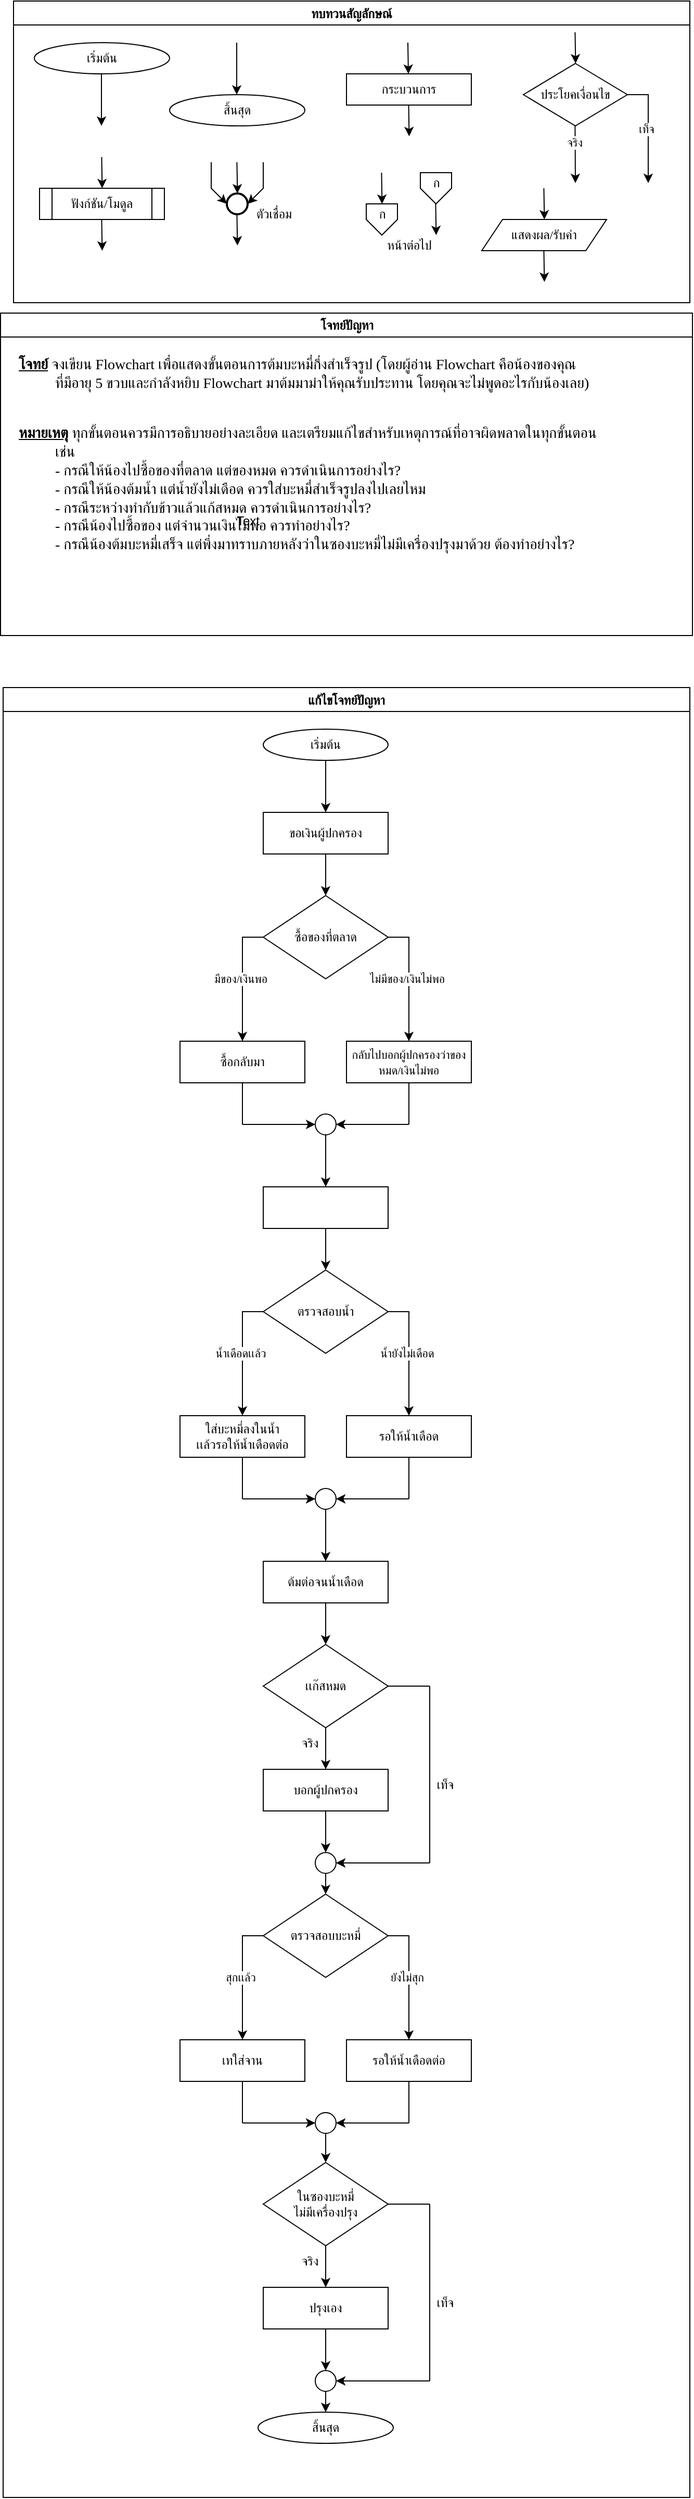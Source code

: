 <mxfile>
    <diagram id="C5RBs43oDa-KdzZeNtuy" name="Page-1">
        <mxGraphModel dx="2066" dy="853" grid="1" gridSize="10" guides="1" tooltips="1" connect="1" arrows="1" fold="1" page="1" pageScale="1" pageWidth="827" pageHeight="1169" math="0" shadow="0">
            <root>
                <mxCell id="WIyWlLk6GJQsqaUBKTNV-0"/>
                <mxCell id="WIyWlLk6GJQsqaUBKTNV-1" parent="WIyWlLk6GJQsqaUBKTNV-0"/>
                <mxCell id="M7CGMbNuYNeq0SnUNNgH-6" value="ทบทวนสัญลักษณ์" style="swimlane;fontFamily=Sarabun;fontSource=https%3A%2F%2Ffonts.googleapis.com%2Fcss%3Ffamily%3DSarabun;" parent="WIyWlLk6GJQsqaUBKTNV-1" vertex="1">
                    <mxGeometry x="-720" y="20" width="650" height="290" as="geometry"/>
                </mxCell>
                <mxCell id="M7CGMbNuYNeq0SnUNNgH-2" value="&lt;font data-font-src=&quot;https://fonts.googleapis.com/css?family=Sarabun&quot; face=&quot;Sarabun&quot;&gt;เริ่มต้น&lt;/font&gt;" style="ellipse;whiteSpace=wrap;html=1;" parent="M7CGMbNuYNeq0SnUNNgH-6" vertex="1">
                    <mxGeometry x="20" y="40" width="130" height="30" as="geometry"/>
                </mxCell>
                <mxCell id="M7CGMbNuYNeq0SnUNNgH-5" value="" style="endArrow=classic;html=1;rounded=0;" parent="M7CGMbNuYNeq0SnUNNgH-6" edge="1">
                    <mxGeometry width="50" height="50" relative="1" as="geometry">
                        <mxPoint x="84.5" y="70" as="sourcePoint"/>
                        <mxPoint x="84.5" y="120" as="targetPoint"/>
                    </mxGeometry>
                </mxCell>
                <mxCell id="M7CGMbNuYNeq0SnUNNgH-3" value="&lt;font face=&quot;Sarabun&quot;&gt;สิ้นสุด&lt;/font&gt;" style="ellipse;whiteSpace=wrap;html=1;" parent="M7CGMbNuYNeq0SnUNNgH-6" vertex="1">
                    <mxGeometry x="150" y="90" width="130" height="30" as="geometry"/>
                </mxCell>
                <mxCell id="M7CGMbNuYNeq0SnUNNgH-4" value="" style="endArrow=classic;html=1;rounded=0;" parent="M7CGMbNuYNeq0SnUNNgH-6" edge="1">
                    <mxGeometry width="50" height="50" relative="1" as="geometry">
                        <mxPoint x="214.5" y="40" as="sourcePoint"/>
                        <mxPoint x="214.5" y="90" as="targetPoint"/>
                    </mxGeometry>
                </mxCell>
                <mxCell id="mvioNwK95yMqdUQ73LqQ-0" value="กระบวนการ" style="rounded=0;whiteSpace=wrap;html=1;fontFamily=Sarabun;fontSource=https%3A%2F%2Ffonts.googleapis.com%2Fcss%3Ffamily%3DSarabun;" parent="M7CGMbNuYNeq0SnUNNgH-6" vertex="1">
                    <mxGeometry x="320" y="70" width="120" height="30" as="geometry"/>
                </mxCell>
                <mxCell id="mvioNwK95yMqdUQ73LqQ-1" value="" style="endArrow=classic;html=1;rounded=0;" parent="M7CGMbNuYNeq0SnUNNgH-6" edge="1">
                    <mxGeometry width="50" height="50" relative="1" as="geometry">
                        <mxPoint x="379" y="40" as="sourcePoint"/>
                        <mxPoint x="379.5" y="70" as="targetPoint"/>
                    </mxGeometry>
                </mxCell>
                <mxCell id="mvioNwK95yMqdUQ73LqQ-2" value="" style="endArrow=classic;html=1;rounded=0;" parent="M7CGMbNuYNeq0SnUNNgH-6" edge="1">
                    <mxGeometry width="50" height="50" relative="1" as="geometry">
                        <mxPoint x="379.75" y="100" as="sourcePoint"/>
                        <mxPoint x="380.25" y="130" as="targetPoint"/>
                    </mxGeometry>
                </mxCell>
                <mxCell id="mvioNwK95yMqdUQ73LqQ-3" value="ประโยคเงื่อนไข" style="rhombus;whiteSpace=wrap;html=1;fontFamily=Sarabun;fontSource=https%3A%2F%2Ffonts.googleapis.com%2Fcss%3Ffamily%3DSarabun;" parent="M7CGMbNuYNeq0SnUNNgH-6" vertex="1">
                    <mxGeometry x="490" y="60" width="100" height="60" as="geometry"/>
                </mxCell>
                <mxCell id="mvioNwK95yMqdUQ73LqQ-4" value="" style="endArrow=classic;html=1;rounded=0;" parent="M7CGMbNuYNeq0SnUNNgH-6" edge="1">
                    <mxGeometry width="50" height="50" relative="1" as="geometry">
                        <mxPoint x="539.71" y="30" as="sourcePoint"/>
                        <mxPoint x="540.21" y="60" as="targetPoint"/>
                    </mxGeometry>
                </mxCell>
                <mxCell id="mvioNwK95yMqdUQ73LqQ-5" value="" style="endArrow=classic;html=1;rounded=0;" parent="M7CGMbNuYNeq0SnUNNgH-6" edge="1">
                    <mxGeometry width="50" height="50" relative="1" as="geometry">
                        <mxPoint x="539.71" y="120" as="sourcePoint"/>
                        <mxPoint x="540" y="175" as="targetPoint"/>
                    </mxGeometry>
                </mxCell>
                <mxCell id="mvioNwK95yMqdUQ73LqQ-7" value="จริง" style="edgeLabel;html=1;align=center;verticalAlign=middle;resizable=0;points=[];fontFamily=Sarabun;fontSource=https%3A%2F%2Ffonts.googleapis.com%2Fcss%3Ffamily%3DSarabun;" parent="mvioNwK95yMqdUQ73LqQ-5" vertex="1" connectable="0">
                    <mxGeometry x="-0.414" y="-1" relative="1" as="geometry">
                        <mxPoint as="offset"/>
                    </mxGeometry>
                </mxCell>
                <mxCell id="mvioNwK95yMqdUQ73LqQ-6" value="" style="endArrow=classic;html=1;rounded=0;exitX=1;exitY=0.5;exitDx=0;exitDy=0;" parent="M7CGMbNuYNeq0SnUNNgH-6" source="mvioNwK95yMqdUQ73LqQ-3" edge="1">
                    <mxGeometry width="50" height="50" relative="1" as="geometry">
                        <mxPoint x="620" y="95" as="sourcePoint"/>
                        <mxPoint x="610" y="175" as="targetPoint"/>
                        <Array as="points">
                            <mxPoint x="610" y="90"/>
                        </Array>
                    </mxGeometry>
                </mxCell>
                <mxCell id="mvioNwK95yMqdUQ73LqQ-8" value="&lt;font data-font-src=&quot;https://fonts.googleapis.com/css?family=Sarabun&quot; face=&quot;Sarabun&quot;&gt;เท็จ&lt;/font&gt;" style="edgeLabel;html=1;align=center;verticalAlign=middle;resizable=0;points=[];" parent="mvioNwK95yMqdUQ73LqQ-6" vertex="1" connectable="0">
                    <mxGeometry x="-0.002" y="-2" relative="1" as="geometry">
                        <mxPoint as="offset"/>
                    </mxGeometry>
                </mxCell>
                <mxCell id="mvioNwK95yMqdUQ73LqQ-9" value="&lt;font data-font-src=&quot;https://fonts.googleapis.com/css?family=Sarabun&quot; face=&quot;Sarabun&quot;&gt;ฟังก์ชัน/โมดูล&lt;/font&gt;" style="shape=process;whiteSpace=wrap;html=1;backgroundOutline=1;" parent="M7CGMbNuYNeq0SnUNNgH-6" vertex="1">
                    <mxGeometry x="25" y="180" width="120" height="30" as="geometry"/>
                </mxCell>
                <mxCell id="mvioNwK95yMqdUQ73LqQ-11" value="" style="endArrow=classic;html=1;rounded=0;" parent="M7CGMbNuYNeq0SnUNNgH-6" edge="1">
                    <mxGeometry width="50" height="50" relative="1" as="geometry">
                        <mxPoint x="84.71" y="150" as="sourcePoint"/>
                        <mxPoint x="85.21" y="180" as="targetPoint"/>
                    </mxGeometry>
                </mxCell>
                <mxCell id="mvioNwK95yMqdUQ73LqQ-12" value="" style="endArrow=classic;html=1;rounded=0;" parent="M7CGMbNuYNeq0SnUNNgH-6" edge="1">
                    <mxGeometry width="50" height="50" relative="1" as="geometry">
                        <mxPoint x="84.71" y="210" as="sourcePoint"/>
                        <mxPoint x="85.21" y="240" as="targetPoint"/>
                    </mxGeometry>
                </mxCell>
                <mxCell id="mvioNwK95yMqdUQ73LqQ-13" value="" style="strokeWidth=2;html=1;shape=mxgraph.flowchart.start_2;whiteSpace=wrap;" parent="M7CGMbNuYNeq0SnUNNgH-6" vertex="1">
                    <mxGeometry x="205" y="185" width="20" height="20" as="geometry"/>
                </mxCell>
                <mxCell id="mvioNwK95yMqdUQ73LqQ-16" value="" style="endArrow=classic;html=1;rounded=0;" parent="M7CGMbNuYNeq0SnUNNgH-6" edge="1">
                    <mxGeometry width="50" height="50" relative="1" as="geometry">
                        <mxPoint x="214.71" y="155" as="sourcePoint"/>
                        <mxPoint x="215.21" y="185" as="targetPoint"/>
                    </mxGeometry>
                </mxCell>
                <mxCell id="mvioNwK95yMqdUQ73LqQ-17" value="" style="endArrow=classic;html=1;rounded=0;entryX=0;entryY=0.5;entryDx=0;entryDy=0;entryPerimeter=0;" parent="M7CGMbNuYNeq0SnUNNgH-6" target="mvioNwK95yMqdUQ73LqQ-13" edge="1">
                    <mxGeometry width="50" height="50" relative="1" as="geometry">
                        <mxPoint x="190.0" y="155" as="sourcePoint"/>
                        <mxPoint x="190.5" y="185" as="targetPoint"/>
                        <Array as="points">
                            <mxPoint x="190" y="180"/>
                        </Array>
                    </mxGeometry>
                </mxCell>
                <mxCell id="mvioNwK95yMqdUQ73LqQ-18" value="" style="endArrow=classic;html=1;rounded=0;entryX=1;entryY=0.5;entryDx=0;entryDy=0;entryPerimeter=0;" parent="M7CGMbNuYNeq0SnUNNgH-6" target="mvioNwK95yMqdUQ73LqQ-13" edge="1">
                    <mxGeometry width="50" height="50" relative="1" as="geometry">
                        <mxPoint x="240.0" y="155" as="sourcePoint"/>
                        <mxPoint x="240.5" y="185" as="targetPoint"/>
                        <Array as="points">
                            <mxPoint x="240" y="180"/>
                        </Array>
                    </mxGeometry>
                </mxCell>
                <mxCell id="mvioNwK95yMqdUQ73LqQ-19" value="" style="endArrow=classic;html=1;rounded=0;" parent="M7CGMbNuYNeq0SnUNNgH-6" edge="1">
                    <mxGeometry width="50" height="50" relative="1" as="geometry">
                        <mxPoint x="214.71" y="205" as="sourcePoint"/>
                        <mxPoint x="215.21" y="235" as="targetPoint"/>
                    </mxGeometry>
                </mxCell>
                <mxCell id="mvioNwK95yMqdUQ73LqQ-20" value="&lt;font data-font-src=&quot;https://fonts.googleapis.com/css?family=Sarabun&quot; face=&quot;Sarabun&quot;&gt;ตัวเชื่อม&lt;/font&gt;" style="text;html=1;align=center;verticalAlign=middle;resizable=0;points=[];autosize=1;strokeColor=none;fillColor=none;" parent="M7CGMbNuYNeq0SnUNNgH-6" vertex="1">
                    <mxGeometry x="220" y="190" width="60" height="30" as="geometry"/>
                </mxCell>
                <mxCell id="mvioNwK95yMqdUQ73LqQ-25" value="" style="endArrow=classic;html=1;rounded=0;" parent="M7CGMbNuYNeq0SnUNNgH-6" edge="1">
                    <mxGeometry width="50" height="50" relative="1" as="geometry">
                        <mxPoint x="353.71" y="165" as="sourcePoint"/>
                        <mxPoint x="354.21" y="195" as="targetPoint"/>
                    </mxGeometry>
                </mxCell>
                <mxCell id="mvioNwK95yMqdUQ73LqQ-21" value="" style="verticalLabelPosition=bottom;verticalAlign=top;html=1;shape=offPageConnector;rounded=0;size=0.5;" parent="M7CGMbNuYNeq0SnUNNgH-6" vertex="1">
                    <mxGeometry x="339" y="195" width="30" height="30" as="geometry"/>
                </mxCell>
                <mxCell id="mvioNwK95yMqdUQ73LqQ-26" value="" style="endArrow=classic;html=1;rounded=0;" parent="M7CGMbNuYNeq0SnUNNgH-6" edge="1">
                    <mxGeometry width="50" height="50" relative="1" as="geometry">
                        <mxPoint x="405.71" y="195" as="sourcePoint"/>
                        <mxPoint x="406.21" y="225" as="targetPoint"/>
                    </mxGeometry>
                </mxCell>
                <mxCell id="mvioNwK95yMqdUQ73LqQ-27" value="" style="verticalLabelPosition=bottom;verticalAlign=top;html=1;shape=offPageConnector;rounded=0;size=0.5;" parent="M7CGMbNuYNeq0SnUNNgH-6" vertex="1">
                    <mxGeometry x="391" y="165" width="30" height="30" as="geometry"/>
                </mxCell>
                <mxCell id="mvioNwK95yMqdUQ73LqQ-28" value="หน้าต่อไป" style="text;html=1;align=center;verticalAlign=middle;resizable=0;points=[];autosize=1;strokeColor=none;fillColor=none;fontFamily=Sarabun;fontSource=https%3A%2F%2Ffonts.googleapis.com%2Fcss%3Ffamily%3DSarabun;" parent="M7CGMbNuYNeq0SnUNNgH-6" vertex="1">
                    <mxGeometry x="345" y="220" width="70" height="30" as="geometry"/>
                </mxCell>
                <mxCell id="mvioNwK95yMqdUQ73LqQ-29" value="ก" style="text;html=1;align=center;verticalAlign=middle;resizable=0;points=[];autosize=1;strokeColor=none;fillColor=none;fontFamily=Sarabun;fontSource=https%3A%2F%2Ffonts.googleapis.com%2Fcss%3Ffamily%3DSarabun;" parent="M7CGMbNuYNeq0SnUNNgH-6" vertex="1">
                    <mxGeometry x="339" y="190" width="30" height="30" as="geometry"/>
                </mxCell>
                <mxCell id="mvioNwK95yMqdUQ73LqQ-30" value="ก" style="text;html=1;align=center;verticalAlign=middle;resizable=0;points=[];autosize=1;strokeColor=none;fillColor=none;fontFamily=Sarabun;fontSource=https%3A%2F%2Ffonts.googleapis.com%2Fcss%3Ffamily%3DSarabun;" parent="M7CGMbNuYNeq0SnUNNgH-6" vertex="1">
                    <mxGeometry x="391" y="160" width="30" height="30" as="geometry"/>
                </mxCell>
                <mxCell id="mvioNwK95yMqdUQ73LqQ-32" value="แสดงผล/รับค่า" style="shape=parallelogram;perimeter=parallelogramPerimeter;whiteSpace=wrap;html=1;fixedSize=1;fontFamily=Sarabun;fontSource=https%3A%2F%2Ffonts.googleapis.com%2Fcss%3Ffamily%3DSarabun;" parent="M7CGMbNuYNeq0SnUNNgH-6" vertex="1">
                    <mxGeometry x="450" y="210" width="120" height="30" as="geometry"/>
                </mxCell>
                <mxCell id="mvioNwK95yMqdUQ73LqQ-33" value="" style="endArrow=classic;html=1;rounded=0;" parent="M7CGMbNuYNeq0SnUNNgH-6" edge="1">
                    <mxGeometry width="50" height="50" relative="1" as="geometry">
                        <mxPoint x="509.71" y="180" as="sourcePoint"/>
                        <mxPoint x="510.21" y="210" as="targetPoint"/>
                    </mxGeometry>
                </mxCell>
                <mxCell id="mvioNwK95yMqdUQ73LqQ-34" value="" style="endArrow=classic;html=1;rounded=0;" parent="M7CGMbNuYNeq0SnUNNgH-6" edge="1">
                    <mxGeometry width="50" height="50" relative="1" as="geometry">
                        <mxPoint x="509.71" y="240" as="sourcePoint"/>
                        <mxPoint x="510.21" y="270" as="targetPoint"/>
                    </mxGeometry>
                </mxCell>
                <mxCell id="mvioNwK95yMqdUQ73LqQ-36" value="แก้ไขโจทย์ปัญหา" style="swimlane;fontFamily=Sarabun;fontSource=https%3A%2F%2Ffonts.googleapis.com%2Fcss%3Ffamily%3DSarabun;" parent="WIyWlLk6GJQsqaUBKTNV-1" vertex="1">
                    <mxGeometry x="-730" y="680" width="660" height="1740" as="geometry"/>
                </mxCell>
                <mxCell id="4" value="" style="edgeStyle=none;html=1;" parent="mvioNwK95yMqdUQ73LqQ-36" source="mvioNwK95yMqdUQ73LqQ-35" target="0" edge="1">
                    <mxGeometry relative="1" as="geometry"/>
                </mxCell>
                <mxCell id="mvioNwK95yMqdUQ73LqQ-35" value="&lt;font data-font-src=&quot;https://fonts.googleapis.com/css?family=Sarabun&quot; face=&quot;Sarabun&quot;&gt;เริ่มต้น&lt;/font&gt;" style="ellipse;whiteSpace=wrap;html=1;" parent="mvioNwK95yMqdUQ73LqQ-36" vertex="1">
                    <mxGeometry x="250" y="40" width="120" height="30" as="geometry"/>
                </mxCell>
                <mxCell id="mvioNwK95yMqdUQ73LqQ-69" value="&lt;font face=&quot;Sarabun&quot;&gt;สิ้นสุด&lt;/font&gt;" style="ellipse;whiteSpace=wrap;html=1;" parent="mvioNwK95yMqdUQ73LqQ-36" vertex="1">
                    <mxGeometry x="245" y="1658" width="130" height="30" as="geometry"/>
                </mxCell>
                <mxCell id="0" value="ขอเงินผู้ปกครอง" style="rounded=0;whiteSpace=wrap;html=1;fontFamily=Sarabun;fontSource=https%3A%2F%2Ffonts.googleapis.com%2Fcss%3Ffamily%3DSarabun;" parent="mvioNwK95yMqdUQ73LqQ-36" vertex="1">
                    <mxGeometry x="250" y="120" width="120" height="40" as="geometry"/>
                </mxCell>
                <mxCell id="2" value="" style="endArrow=classic;html=1;rounded=0;exitX=0.5;exitY=1;exitDx=0;exitDy=0;entryX=0.5;entryY=0;entryDx=0;entryDy=0;" parent="mvioNwK95yMqdUQ73LqQ-36" source="0" target="8" edge="1">
                    <mxGeometry width="50" height="50" relative="1" as="geometry">
                        <mxPoint x="314.75" y="130" as="sourcePoint"/>
                        <mxPoint x="310" y="200" as="targetPoint"/>
                    </mxGeometry>
                </mxCell>
                <mxCell id="8" value="ซื้อของที่ตลาด" style="rhombus;whiteSpace=wrap;html=1;fontFamily=Sarabun;fontSource=https%3A%2F%2Ffonts.googleapis.com%2Fcss%3Ffamily%3DSarabun;" parent="mvioNwK95yMqdUQ73LqQ-36" vertex="1">
                    <mxGeometry x="250" y="200" width="120" height="80" as="geometry"/>
                </mxCell>
                <mxCell id="12" value="" style="endArrow=classic;html=1;rounded=0;exitX=1;exitY=0.5;exitDx=0;exitDy=0;" parent="mvioNwK95yMqdUQ73LqQ-36" source="8" edge="1">
                    <mxGeometry width="50" height="50" relative="1" as="geometry">
                        <mxPoint x="1110" y="215" as="sourcePoint"/>
                        <mxPoint x="390" y="340" as="targetPoint"/>
                        <Array as="points">
                            <mxPoint x="390" y="240"/>
                            <mxPoint x="390" y="340"/>
                        </Array>
                    </mxGeometry>
                </mxCell>
                <mxCell id="13" value="&lt;font data-font-src=&quot;https://fonts.googleapis.com/css?family=Sarabun&quot; face=&quot;Sarabun&quot;&gt;ไม่มีของ/เงินไม่พอ&lt;/font&gt;" style="edgeLabel;html=1;align=center;verticalAlign=middle;resizable=0;points=[];" parent="12" vertex="1" connectable="0">
                    <mxGeometry x="-0.002" y="-2" relative="1" as="geometry">
                        <mxPoint as="offset"/>
                    </mxGeometry>
                </mxCell>
                <mxCell id="15" value="" style="endArrow=classic;html=1;rounded=0;exitX=0;exitY=0.5;exitDx=0;exitDy=0;" edge="1" parent="mvioNwK95yMqdUQ73LqQ-36" source="8">
                    <mxGeometry width="50" height="50" relative="1" as="geometry">
                        <mxPoint x="210" y="240" as="sourcePoint"/>
                        <mxPoint x="230" y="340" as="targetPoint"/>
                        <Array as="points">
                            <mxPoint x="230" y="240"/>
                            <mxPoint x="230" y="340"/>
                        </Array>
                    </mxGeometry>
                </mxCell>
                <mxCell id="16" value="&lt;font data-font-src=&quot;https://fonts.googleapis.com/css?family=Sarabun&quot; face=&quot;Sarabun&quot;&gt;มีของ/เงินพอ&lt;/font&gt;" style="edgeLabel;html=1;align=center;verticalAlign=middle;resizable=0;points=[];" vertex="1" connectable="0" parent="15">
                    <mxGeometry x="-0.002" y="-2" relative="1" as="geometry">
                        <mxPoint as="offset"/>
                    </mxGeometry>
                </mxCell>
                <mxCell id="20" value="ซื้อกลับมา" style="rounded=0;whiteSpace=wrap;html=1;fontFamily=Sarabun;fontSource=https%3A%2F%2Ffonts.googleapis.com%2Fcss%3Ffamily%3DSarabun;" vertex="1" parent="mvioNwK95yMqdUQ73LqQ-36">
                    <mxGeometry x="170" y="340" width="120" height="40" as="geometry"/>
                </mxCell>
                <mxCell id="22" value="&lt;font style=&quot;font-size: 11px;&quot;&gt;กลับไปบอกผู้ปกครองว่าของหมด/เงินไม่พอ&lt;/font&gt;" style="rounded=0;whiteSpace=wrap;html=1;fontFamily=Sarabun;fontSource=https%3A%2F%2Ffonts.googleapis.com%2Fcss%3Ffamily%3DSarabun;" vertex="1" parent="mvioNwK95yMqdUQ73LqQ-36">
                    <mxGeometry x="330" y="340" width="120" height="40" as="geometry"/>
                </mxCell>
                <mxCell id="29" value="" style="endArrow=classic;html=1;entryX=1;entryY=0.5;entryDx=0;entryDy=0;" edge="1" parent="mvioNwK95yMqdUQ73LqQ-36" target="30">
                    <mxGeometry width="50" height="50" relative="1" as="geometry">
                        <mxPoint x="390" y="420" as="sourcePoint"/>
                        <mxPoint x="320" y="420" as="targetPoint"/>
                    </mxGeometry>
                </mxCell>
                <mxCell id="30" value="" style="ellipse;whiteSpace=wrap;html=1;aspect=fixed;" vertex="1" parent="mvioNwK95yMqdUQ73LqQ-36">
                    <mxGeometry x="300" y="410" width="20" height="20" as="geometry"/>
                </mxCell>
                <mxCell id="45" style="edgeStyle=none;html=1;exitX=0.5;exitY=1;exitDx=0;exitDy=0;entryX=0.5;entryY=0;entryDx=0;entryDy=0;" edge="1" parent="mvioNwK95yMqdUQ73LqQ-36" source="32" target="33">
                    <mxGeometry relative="1" as="geometry"/>
                </mxCell>
                <mxCell id="32" value="&lt;span style=&quot;color: rgb(255, 255, 255); font-family: &amp;quot;Söhne Mono&amp;quot;, Monaco, &amp;quot;Andale Mono&amp;quot;, &amp;quot;Ubuntu Mono&amp;quot;, monospace; text-align: left;&quot;&gt;&lt;font style=&quot;font-size: 12px;&quot;&gt;เริ่มต้มมาม่า&lt;/font&gt;&lt;/span&gt;" style="rounded=0;whiteSpace=wrap;html=1;fontFamily=Sarabun;fontSource=https%3A%2F%2Ffonts.googleapis.com%2Fcss%3Ffamily%3DSarabun;" vertex="1" parent="mvioNwK95yMqdUQ73LqQ-36">
                    <mxGeometry x="250" y="480" width="120" height="40" as="geometry"/>
                </mxCell>
                <mxCell id="31" style="edgeStyle=none;html=1;exitX=0.5;exitY=1;exitDx=0;exitDy=0;entryX=0.5;entryY=0;entryDx=0;entryDy=0;" edge="1" parent="mvioNwK95yMqdUQ73LqQ-36" source="30" target="32">
                    <mxGeometry relative="1" as="geometry">
                        <mxPoint x="310.103" y="460" as="targetPoint"/>
                    </mxGeometry>
                </mxCell>
                <mxCell id="33" value="&lt;font style=&quot;font-size: 12px;&quot;&gt;ตรวจสอบน้ำ&lt;/font&gt;" style="rhombus;whiteSpace=wrap;html=1;fontFamily=Sarabun;fontSource=https%3A%2F%2Ffonts.googleapis.com%2Fcss%3Ffamily%3DSarabun;" vertex="1" parent="mvioNwK95yMqdUQ73LqQ-36">
                    <mxGeometry x="250" y="560" width="120" height="80" as="geometry"/>
                </mxCell>
                <mxCell id="34" value="" style="endArrow=classic;html=1;rounded=0;exitX=1;exitY=0.5;exitDx=0;exitDy=0;" edge="1" parent="mvioNwK95yMqdUQ73LqQ-36" source="33">
                    <mxGeometry width="50" height="50" relative="1" as="geometry">
                        <mxPoint x="1840" y="-105" as="sourcePoint"/>
                        <mxPoint x="390" y="700" as="targetPoint"/>
                        <Array as="points">
                            <mxPoint x="380" y="600"/>
                            <mxPoint x="390" y="600"/>
                            <mxPoint x="390" y="700"/>
                        </Array>
                    </mxGeometry>
                </mxCell>
                <mxCell id="35" value="&lt;font data-font-src=&quot;https://fonts.googleapis.com/css?family=Sarabun&quot; face=&quot;Sarabun&quot;&gt;น้ำยังไม่เดือด&lt;/font&gt;" style="edgeLabel;html=1;align=center;verticalAlign=middle;resizable=0;points=[];" vertex="1" connectable="0" parent="34">
                    <mxGeometry x="-0.002" y="-2" relative="1" as="geometry">
                        <mxPoint as="offset"/>
                    </mxGeometry>
                </mxCell>
                <mxCell id="36" value="" style="endArrow=classic;html=1;rounded=0;exitX=0;exitY=0.5;exitDx=0;exitDy=0;" edge="1" parent="mvioNwK95yMqdUQ73LqQ-36" source="33">
                    <mxGeometry width="50" height="50" relative="1" as="geometry">
                        <mxPoint x="940" y="-80" as="sourcePoint"/>
                        <mxPoint x="230" y="700" as="targetPoint"/>
                        <Array as="points">
                            <mxPoint x="230" y="600"/>
                            <mxPoint x="230" y="700"/>
                        </Array>
                    </mxGeometry>
                </mxCell>
                <mxCell id="37" value="&lt;font data-font-src=&quot;https://fonts.googleapis.com/css?family=Sarabun&quot; face=&quot;Sarabun&quot;&gt;น้ำเดือดเเล้ว&lt;/font&gt;" style="edgeLabel;html=1;align=center;verticalAlign=middle;resizable=0;points=[];" vertex="1" connectable="0" parent="36">
                    <mxGeometry x="-0.002" y="-2" relative="1" as="geometry">
                        <mxPoint as="offset"/>
                    </mxGeometry>
                </mxCell>
                <mxCell id="38" value="&lt;font style=&quot;font-size: 12px;&quot;&gt;ใส่บะหมี่ลงในน้ำ&lt;br&gt;เเล้วรอให้น้ำเดือดต่อ&lt;/font&gt;" style="rounded=0;whiteSpace=wrap;html=1;fontFamily=Sarabun;fontSource=https%3A%2F%2Ffonts.googleapis.com%2Fcss%3Ffamily%3DSarabun;" vertex="1" parent="mvioNwK95yMqdUQ73LqQ-36">
                    <mxGeometry x="170" y="700" width="120" height="40" as="geometry"/>
                </mxCell>
                <mxCell id="39" value="รอให้น้ำเดือด" style="rounded=0;whiteSpace=wrap;html=1;fontFamily=Sarabun;fontSource=https%3A%2F%2Ffonts.googleapis.com%2Fcss%3Ffamily%3DSarabun;" vertex="1" parent="mvioNwK95yMqdUQ73LqQ-36">
                    <mxGeometry x="330" y="700" width="120" height="40" as="geometry"/>
                </mxCell>
                <mxCell id="40" value="" style="endArrow=classic;html=1;entryX=1;entryY=0.5;entryDx=0;entryDy=0;" edge="1" parent="mvioNwK95yMqdUQ73LqQ-36" target="41">
                    <mxGeometry width="50" height="50" relative="1" as="geometry">
                        <mxPoint x="390" y="780" as="sourcePoint"/>
                        <mxPoint x="1050" y="100" as="targetPoint"/>
                    </mxGeometry>
                </mxCell>
                <mxCell id="41" value="" style="ellipse;whiteSpace=wrap;html=1;aspect=fixed;" vertex="1" parent="mvioNwK95yMqdUQ73LqQ-36">
                    <mxGeometry x="300" y="770" width="20" height="20" as="geometry"/>
                </mxCell>
                <mxCell id="42" value="" style="endArrow=none;html=1;entryX=0.5;entryY=1;entryDx=0;entryDy=0;" edge="1" parent="mvioNwK95yMqdUQ73LqQ-36" target="38">
                    <mxGeometry width="50" height="50" relative="1" as="geometry">
                        <mxPoint x="230" y="780" as="sourcePoint"/>
                        <mxPoint x="340" y="670" as="targetPoint"/>
                    </mxGeometry>
                </mxCell>
                <mxCell id="43" value="" style="endArrow=classic;html=1;entryX=0;entryY=0.5;entryDx=0;entryDy=0;" edge="1" parent="mvioNwK95yMqdUQ73LqQ-36" target="41">
                    <mxGeometry width="50" height="50" relative="1" as="geometry">
                        <mxPoint x="230" y="780" as="sourcePoint"/>
                        <mxPoint x="300" y="780" as="targetPoint"/>
                    </mxGeometry>
                </mxCell>
                <mxCell id="44" value="" style="endArrow=none;html=1;entryX=0.5;entryY=1;entryDx=0;entryDy=0;" edge="1" parent="mvioNwK95yMqdUQ73LqQ-36" target="39">
                    <mxGeometry width="50" height="50" relative="1" as="geometry">
                        <mxPoint x="390" y="780" as="sourcePoint"/>
                        <mxPoint x="240" y="750" as="targetPoint"/>
                    </mxGeometry>
                </mxCell>
                <mxCell id="87" style="edgeStyle=none;html=1;exitX=0.5;exitY=1;exitDx=0;exitDy=0;entryX=0.5;entryY=0;entryDx=0;entryDy=0;fontSize=12;" edge="1" parent="mvioNwK95yMqdUQ73LqQ-36" source="47" target="74">
                    <mxGeometry relative="1" as="geometry">
                        <mxPoint x="310" y="920" as="targetPoint"/>
                    </mxGeometry>
                </mxCell>
                <mxCell id="47" value="ต้มต่อจนน้ำเดือด" style="rounded=0;whiteSpace=wrap;html=1;fontFamily=Sarabun;fontSource=https%3A%2F%2Ffonts.googleapis.com%2Fcss%3Ffamily%3DSarabun;" vertex="1" parent="mvioNwK95yMqdUQ73LqQ-36">
                    <mxGeometry x="250" y="840" width="120" height="40" as="geometry"/>
                </mxCell>
                <mxCell id="46" style="edgeStyle=none;html=1;exitX=0.5;exitY=1;exitDx=0;exitDy=0;fontSize=12;entryX=0.5;entryY=0;entryDx=0;entryDy=0;" edge="1" parent="mvioNwK95yMqdUQ73LqQ-36" source="41" target="47">
                    <mxGeometry relative="1" as="geometry">
                        <mxPoint x="310.103" y="840" as="targetPoint"/>
                    </mxGeometry>
                </mxCell>
                <mxCell id="48" value="ตรวจสอบบะหมี่" style="rhombus;whiteSpace=wrap;html=1;fontFamily=Sarabun;fontSource=https%3A%2F%2Ffonts.googleapis.com%2Fcss%3Ffamily%3DSarabun;" vertex="1" parent="mvioNwK95yMqdUQ73LqQ-36">
                    <mxGeometry x="250" y="1160" width="120" height="80" as="geometry"/>
                </mxCell>
                <mxCell id="49" value="" style="endArrow=classic;html=1;rounded=0;exitX=1;exitY=0.5;exitDx=0;exitDy=0;" edge="1" parent="mvioNwK95yMqdUQ73LqQ-36" source="48">
                    <mxGeometry width="50" height="50" relative="1" as="geometry">
                        <mxPoint x="1840" y="495" as="sourcePoint"/>
                        <mxPoint x="390" y="1300" as="targetPoint"/>
                        <Array as="points">
                            <mxPoint x="390" y="1200"/>
                            <mxPoint x="390" y="1300"/>
                        </Array>
                    </mxGeometry>
                </mxCell>
                <mxCell id="50" value="&lt;font data-font-src=&quot;https://fonts.googleapis.com/css?family=Sarabun&quot; face=&quot;Sarabun&quot;&gt;ยังไม่สุก&lt;/font&gt;" style="edgeLabel;html=1;align=center;verticalAlign=middle;resizable=0;points=[];" vertex="1" connectable="0" parent="49">
                    <mxGeometry x="-0.002" y="-2" relative="1" as="geometry">
                        <mxPoint as="offset"/>
                    </mxGeometry>
                </mxCell>
                <mxCell id="51" value="" style="endArrow=classic;html=1;rounded=0;exitX=0;exitY=0.5;exitDx=0;exitDy=0;" edge="1" parent="mvioNwK95yMqdUQ73LqQ-36" source="48">
                    <mxGeometry width="50" height="50" relative="1" as="geometry">
                        <mxPoint x="940" y="520" as="sourcePoint"/>
                        <mxPoint x="230" y="1300" as="targetPoint"/>
                        <Array as="points">
                            <mxPoint x="230" y="1200"/>
                            <mxPoint x="230" y="1300"/>
                        </Array>
                    </mxGeometry>
                </mxCell>
                <mxCell id="52" value="&lt;font face=&quot;Sarabun&quot;&gt;สุกเเล้ว&lt;/font&gt;" style="edgeLabel;html=1;align=center;verticalAlign=middle;resizable=0;points=[];" vertex="1" connectable="0" parent="51">
                    <mxGeometry x="-0.002" y="-2" relative="1" as="geometry">
                        <mxPoint as="offset"/>
                    </mxGeometry>
                </mxCell>
                <mxCell id="53" value="เทใส่จาน" style="rounded=0;whiteSpace=wrap;html=1;fontFamily=Sarabun;fontSource=https%3A%2F%2Ffonts.googleapis.com%2Fcss%3Ffamily%3DSarabun;" vertex="1" parent="mvioNwK95yMqdUQ73LqQ-36">
                    <mxGeometry x="170" y="1300" width="120" height="40" as="geometry"/>
                </mxCell>
                <mxCell id="54" value="รอให้น้ำเดือดต่อ" style="rounded=0;whiteSpace=wrap;html=1;fontFamily=Sarabun;fontSource=https%3A%2F%2Ffonts.googleapis.com%2Fcss%3Ffamily%3DSarabun;" vertex="1" parent="mvioNwK95yMqdUQ73LqQ-36">
                    <mxGeometry x="330" y="1300" width="120" height="40" as="geometry"/>
                </mxCell>
                <mxCell id="55" value="" style="endArrow=classic;html=1;entryX=1;entryY=0.5;entryDx=0;entryDy=0;" edge="1" parent="mvioNwK95yMqdUQ73LqQ-36" target="56">
                    <mxGeometry width="50" height="50" relative="1" as="geometry">
                        <mxPoint x="390" y="1380" as="sourcePoint"/>
                        <mxPoint x="1050" y="700" as="targetPoint"/>
                    </mxGeometry>
                </mxCell>
                <mxCell id="56" value="" style="ellipse;whiteSpace=wrap;html=1;aspect=fixed;" vertex="1" parent="mvioNwK95yMqdUQ73LqQ-36">
                    <mxGeometry x="300" y="1370" width="20" height="20" as="geometry"/>
                </mxCell>
                <mxCell id="57" value="" style="endArrow=none;html=1;entryX=0.5;entryY=1;entryDx=0;entryDy=0;" edge="1" parent="mvioNwK95yMqdUQ73LqQ-36" target="53">
                    <mxGeometry width="50" height="50" relative="1" as="geometry">
                        <mxPoint x="230" y="1380" as="sourcePoint"/>
                        <mxPoint x="340" y="1270" as="targetPoint"/>
                    </mxGeometry>
                </mxCell>
                <mxCell id="58" value="" style="endArrow=classic;html=1;entryX=0;entryY=0.5;entryDx=0;entryDy=0;" edge="1" parent="mvioNwK95yMqdUQ73LqQ-36" target="56">
                    <mxGeometry width="50" height="50" relative="1" as="geometry">
                        <mxPoint x="230" y="1380" as="sourcePoint"/>
                        <mxPoint x="300" y="1380" as="targetPoint"/>
                    </mxGeometry>
                </mxCell>
                <mxCell id="59" value="" style="endArrow=none;html=1;entryX=0.5;entryY=1;entryDx=0;entryDy=0;" edge="1" parent="mvioNwK95yMqdUQ73LqQ-36" target="54">
                    <mxGeometry width="50" height="50" relative="1" as="geometry">
                        <mxPoint x="390" y="1380" as="sourcePoint"/>
                        <mxPoint x="240" y="1350" as="targetPoint"/>
                    </mxGeometry>
                </mxCell>
                <mxCell id="89" style="edgeStyle=none;html=1;exitX=0.5;exitY=1;exitDx=0;exitDy=0;entryX=0.5;entryY=0;entryDx=0;entryDy=0;fontSize=12;" edge="1" parent="mvioNwK95yMqdUQ73LqQ-36" source="74" target="80">
                    <mxGeometry relative="1" as="geometry"/>
                </mxCell>
                <mxCell id="74" value="&lt;font style=&quot;font-size: 12px;&quot;&gt;เเก๊สหมด&lt;/font&gt;" style="rhombus;whiteSpace=wrap;html=1;fontFamily=Sarabun;fontSource=https%3A%2F%2Ffonts.googleapis.com%2Fcss%3Ffamily%3DSarabun;" vertex="1" parent="mvioNwK95yMqdUQ73LqQ-36">
                    <mxGeometry x="250" y="920" width="120" height="80" as="geometry"/>
                </mxCell>
                <mxCell id="90" style="edgeStyle=none;html=1;exitX=0.5;exitY=1;exitDx=0;exitDy=0;entryX=0.5;entryY=0;entryDx=0;entryDy=0;fontSize=12;" edge="1" parent="mvioNwK95yMqdUQ73LqQ-36" source="80" target="82">
                    <mxGeometry relative="1" as="geometry"/>
                </mxCell>
                <mxCell id="80" value="บอกผู้ปกครอง" style="rounded=0;whiteSpace=wrap;html=1;fontFamily=Sarabun;fontSource=https%3A%2F%2Ffonts.googleapis.com%2Fcss%3Ffamily%3DSarabun;" vertex="1" parent="mvioNwK95yMqdUQ73LqQ-36">
                    <mxGeometry x="250" y="1040" width="120" height="40" as="geometry"/>
                </mxCell>
                <mxCell id="82" value="" style="ellipse;whiteSpace=wrap;html=1;aspect=fixed;" vertex="1" parent="mvioNwK95yMqdUQ73LqQ-36">
                    <mxGeometry x="300" y="1120" width="20" height="20" as="geometry"/>
                </mxCell>
                <mxCell id="98" value="จริง" style="text;html=1;strokeColor=none;fillColor=none;align=center;verticalAlign=middle;whiteSpace=wrap;rounded=0;labelBackgroundColor=none;fontSize=12;" vertex="1" parent="mvioNwK95yMqdUQ73LqQ-36">
                    <mxGeometry x="280" y="1000" width="30" height="30" as="geometry"/>
                </mxCell>
                <mxCell id="100" value="เท็จ" style="text;html=1;strokeColor=none;fillColor=none;align=center;verticalAlign=middle;whiteSpace=wrap;rounded=0;labelBackgroundColor=none;fontSize=12;" vertex="1" parent="mvioNwK95yMqdUQ73LqQ-36">
                    <mxGeometry x="410" y="1040" width="30" height="30" as="geometry"/>
                </mxCell>
                <mxCell id="101" style="edgeStyle=none;html=1;exitX=0.5;exitY=1;exitDx=0;exitDy=0;fontSize=12;entryX=0.5;entryY=0;entryDx=0;entryDy=0;" edge="1" parent="mvioNwK95yMqdUQ73LqQ-36" source="82" target="48">
                    <mxGeometry relative="1" as="geometry">
                        <mxPoint x="310" y="1160" as="targetPoint"/>
                    </mxGeometry>
                </mxCell>
                <mxCell id="116" value="&lt;span style=&quot;text-align: left;&quot;&gt;ในซองบะหมี่&lt;br&gt;ไม่มีเครื่องปรุง&lt;/span&gt;" style="rhombus;whiteSpace=wrap;html=1;fontFamily=Sarabun;fontSource=https%3A%2F%2Ffonts.googleapis.com%2Fcss%3Ffamily%3DSarabun;" vertex="1" parent="mvioNwK95yMqdUQ73LqQ-36">
                    <mxGeometry x="250" y="1418" width="120" height="80" as="geometry"/>
                </mxCell>
                <mxCell id="118" value="ปรุงเอง" style="rounded=0;whiteSpace=wrap;html=1;fontFamily=Sarabun;fontSource=https%3A%2F%2Ffonts.googleapis.com%2Fcss%3Ffamily%3DSarabun;" vertex="1" parent="mvioNwK95yMqdUQ73LqQ-36">
                    <mxGeometry x="250" y="1538" width="120" height="40" as="geometry"/>
                </mxCell>
                <mxCell id="115" style="edgeStyle=none;html=1;exitX=0.5;exitY=1;exitDx=0;exitDy=0;entryX=0.5;entryY=0;entryDx=0;entryDy=0;fontSize=12;" edge="1" parent="mvioNwK95yMqdUQ73LqQ-36" source="116" target="118">
                    <mxGeometry relative="1" as="geometry"/>
                </mxCell>
                <mxCell id="119" value="" style="ellipse;whiteSpace=wrap;html=1;aspect=fixed;" vertex="1" parent="mvioNwK95yMqdUQ73LqQ-36">
                    <mxGeometry x="300" y="1618" width="20" height="20" as="geometry"/>
                </mxCell>
                <mxCell id="117" style="edgeStyle=none;html=1;exitX=0.5;exitY=1;exitDx=0;exitDy=0;entryX=0.5;entryY=0;entryDx=0;entryDy=0;fontSize=12;" edge="1" parent="mvioNwK95yMqdUQ73LqQ-36" source="118" target="119">
                    <mxGeometry relative="1" as="geometry"/>
                </mxCell>
                <mxCell id="120" value="จริง" style="text;html=1;strokeColor=none;fillColor=none;align=center;verticalAlign=middle;whiteSpace=wrap;rounded=0;labelBackgroundColor=none;fontSize=12;" vertex="1" parent="mvioNwK95yMqdUQ73LqQ-36">
                    <mxGeometry x="280" y="1498" width="30" height="30" as="geometry"/>
                </mxCell>
                <mxCell id="121" value="เท็จ" style="text;html=1;strokeColor=none;fillColor=none;align=center;verticalAlign=middle;whiteSpace=wrap;rounded=0;labelBackgroundColor=none;fontSize=12;" vertex="1" parent="mvioNwK95yMqdUQ73LqQ-36">
                    <mxGeometry x="410" y="1538" width="30" height="30" as="geometry"/>
                </mxCell>
                <mxCell id="122" style="edgeStyle=none;html=1;exitX=0.5;exitY=1;exitDx=0;exitDy=0;fontSize=12;entryX=0.5;entryY=0;entryDx=0;entryDy=0;" edge="1" parent="mvioNwK95yMqdUQ73LqQ-36" source="119" target="mvioNwK95yMqdUQ73LqQ-69">
                    <mxGeometry relative="1" as="geometry">
                        <mxPoint x="310" y="1658" as="targetPoint"/>
                    </mxGeometry>
                </mxCell>
                <mxCell id="123" value="" style="endArrow=none;html=1;fontSize=12;entryX=1;entryY=0.5;entryDx=0;entryDy=0;" edge="1" parent="mvioNwK95yMqdUQ73LqQ-36" target="116">
                    <mxGeometry width="50" height="50" relative="1" as="geometry">
                        <mxPoint x="410" y="1458" as="sourcePoint"/>
                        <mxPoint x="400" y="1518" as="targetPoint"/>
                    </mxGeometry>
                </mxCell>
                <mxCell id="124" value="" style="endArrow=none;html=1;fontSize=12;" edge="1" parent="mvioNwK95yMqdUQ73LqQ-36">
                    <mxGeometry width="50" height="50" relative="1" as="geometry">
                        <mxPoint x="410" y="1628" as="sourcePoint"/>
                        <mxPoint x="410" y="1458" as="targetPoint"/>
                    </mxGeometry>
                </mxCell>
                <mxCell id="125" value="" style="endArrow=classic;html=1;fontSize=12;entryX=1;entryY=0.5;entryDx=0;entryDy=0;" edge="1" parent="mvioNwK95yMqdUQ73LqQ-36" target="119">
                    <mxGeometry width="50" height="50" relative="1" as="geometry">
                        <mxPoint x="410" y="1628" as="sourcePoint"/>
                        <mxPoint x="400" y="1518" as="targetPoint"/>
                    </mxGeometry>
                </mxCell>
                <mxCell id="114" style="edgeStyle=none;html=1;exitX=0.5;exitY=1;exitDx=0;exitDy=0;fontSize=11;entryX=0.5;entryY=0;entryDx=0;entryDy=0;" edge="1" parent="mvioNwK95yMqdUQ73LqQ-36" source="56" target="116">
                    <mxGeometry relative="1" as="geometry">
                        <mxPoint x="310.222" y="1420.0" as="targetPoint"/>
                    </mxGeometry>
                </mxCell>
                <mxCell id="mvioNwK95yMqdUQ73LqQ-70" value="&lt;font data-font-src=&quot;https://fonts.googleapis.com/css?family=Sarabun&quot; face=&quot;Sarabun&quot;&gt;โจทย์ปัญหา&lt;/font&gt;" style="swimlane;whiteSpace=wrap;html=1;" parent="WIyWlLk6GJQsqaUBKTNV-1" vertex="1">
                    <mxGeometry x="-732.5" y="320" width="665" height="310" as="geometry"/>
                </mxCell>
                <mxCell id="mvioNwK95yMqdUQ73LqQ-71" value="&lt;p style=&quot;line-height: 120%;&quot;&gt;&lt;font data-font-src=&quot;https://fonts.googleapis.com/css?family=Sarabun&quot; face=&quot;Sarabun&quot; style=&quot;font-size: 14px;&quot;&gt;&lt;b&gt;&lt;u&gt;โจทย์&lt;/u&gt;&lt;/b&gt; จงเขียน Flowchart เพื่อแสดงขั้นตอนการต้มบะหมี่กึ่งสำเร็จรูป (โดยผู้อ่าน Flowchart คือน้องของคุณ&lt;br&gt;&amp;nbsp; &amp;nbsp; &amp;nbsp; &amp;nbsp; &amp;nbsp; ที่มีอายุ 5 ขวบและกำลังหยิบ Flowchart มาต้มมาม่าให้คุณรับประทาน โดยคุณจะไม่พูดอะไรกับน้องเลย)&lt;br&gt;&lt;/font&gt;&lt;br&gt;&lt;/p&gt;&lt;p style=&quot;line-height: 120%;&quot;&gt;&lt;font face=&quot;Sarabun&quot;&gt;&lt;b&gt;&lt;u&gt;หมายเหตุ&lt;/u&gt;&lt;/b&gt; ทุกขั้นตอนควรมีการอธิบายอย่างละเอียด และเตรียมแก้ไขสำหรับเหตุการณ์ที่อาจผิดพลาดในทุกขั้นตอน&lt;br&gt;&amp;nbsp; &amp;nbsp; &amp;nbsp; &amp;nbsp; &amp;nbsp; เช่น&lt;br&gt;&amp;nbsp; &amp;nbsp; &amp;nbsp; &amp;nbsp; &amp;nbsp; - กรณีให้น้องไปซื้อของที่ตลาด แต่ของหมด ควรดำเนินการอย่างไร?&lt;br&gt;&amp;nbsp; &amp;nbsp; &amp;nbsp; &amp;nbsp; &amp;nbsp; - กรณีให้น้องต้มน้ำ แต่น้ำยังไม่เดือด ควรใส่บะหมี่สำเร็จรูปลงไปเลยไหม&lt;br&gt;&amp;nbsp; &amp;nbsp; &amp;nbsp; &amp;nbsp; &amp;nbsp; - กรณีระหว่างทำกับข้าวแล้วแก้สหมด ควรดำเนินการอย่างไร?&lt;br&gt;&amp;nbsp; &amp;nbsp; &amp;nbsp; &amp;nbsp; &amp;nbsp; - กรณีน้องไปซื้อของ แต่จำนวนเงินไม่พอ ควรทำอย่างไร?&lt;br&gt;&amp;nbsp; &amp;nbsp; &amp;nbsp; &amp;nbsp; &amp;nbsp; - กรณีน้องต้มบะหมี่เสร็จ แต่พึ่งมาทราบภายหลังว่าในซองบะหมี่ไม่มีเครื่องปรุงมาด้วย ต้องทำอย่างไร?&lt;/font&gt;&lt;/p&gt;" style="text;html=1;align=left;verticalAlign=top;resizable=0;points=[];autosize=1;strokeColor=none;fillColor=none;fontSize=14;" parent="mvioNwK95yMqdUQ73LqQ-70" vertex="1">
                    <mxGeometry x="15" y="20" width="650" height="240" as="geometry"/>
                </mxCell>
                <mxCell id="23" value="Text" style="text;html=1;align=center;verticalAlign=middle;resizable=0;points=[];autosize=1;strokeColor=none;fillColor=none;" vertex="1" parent="mvioNwK95yMqdUQ73LqQ-70">
                    <mxGeometry x="212.5" y="185" width="50" height="30" as="geometry"/>
                </mxCell>
                <mxCell id="26" value="" style="endArrow=none;html=1;entryX=0.5;entryY=1;entryDx=0;entryDy=0;" edge="1" parent="WIyWlLk6GJQsqaUBKTNV-1" target="20">
                    <mxGeometry width="50" height="50" relative="1" as="geometry">
                        <mxPoint x="-500" y="1100" as="sourcePoint"/>
                        <mxPoint x="-390" y="990" as="targetPoint"/>
                    </mxGeometry>
                </mxCell>
                <mxCell id="27" value="" style="endArrow=classic;html=1;entryX=0;entryY=0.5;entryDx=0;entryDy=0;" edge="1" parent="WIyWlLk6GJQsqaUBKTNV-1" target="30">
                    <mxGeometry width="50" height="50" relative="1" as="geometry">
                        <mxPoint x="-500" y="1100" as="sourcePoint"/>
                        <mxPoint x="-430" y="1100" as="targetPoint"/>
                    </mxGeometry>
                </mxCell>
                <mxCell id="28" value="" style="endArrow=none;html=1;entryX=0.5;entryY=1;entryDx=0;entryDy=0;" edge="1" parent="WIyWlLk6GJQsqaUBKTNV-1" target="22">
                    <mxGeometry width="50" height="50" relative="1" as="geometry">
                        <mxPoint x="-340" y="1100" as="sourcePoint"/>
                        <mxPoint x="-490" y="1070" as="targetPoint"/>
                    </mxGeometry>
                </mxCell>
                <mxCell id="94" value="" style="endArrow=none;html=1;fontSize=12;entryX=1;entryY=0.5;entryDx=0;entryDy=0;" edge="1" parent="WIyWlLk6GJQsqaUBKTNV-1" target="74">
                    <mxGeometry width="50" height="50" relative="1" as="geometry">
                        <mxPoint x="-320" y="1640" as="sourcePoint"/>
                        <mxPoint x="-330" y="1700" as="targetPoint"/>
                    </mxGeometry>
                </mxCell>
                <mxCell id="96" value="" style="endArrow=none;html=1;fontSize=12;" edge="1" parent="WIyWlLk6GJQsqaUBKTNV-1">
                    <mxGeometry width="50" height="50" relative="1" as="geometry">
                        <mxPoint x="-320" y="1810" as="sourcePoint"/>
                        <mxPoint x="-320" y="1640" as="targetPoint"/>
                    </mxGeometry>
                </mxCell>
                <mxCell id="97" value="" style="endArrow=classic;html=1;fontSize=12;entryX=1;entryY=0.5;entryDx=0;entryDy=0;" edge="1" parent="WIyWlLk6GJQsqaUBKTNV-1" target="82">
                    <mxGeometry width="50" height="50" relative="1" as="geometry">
                        <mxPoint x="-320" y="1810" as="sourcePoint"/>
                        <mxPoint x="-330" y="1700" as="targetPoint"/>
                    </mxGeometry>
                </mxCell>
            </root>
        </mxGraphModel>
    </diagram>
</mxfile>